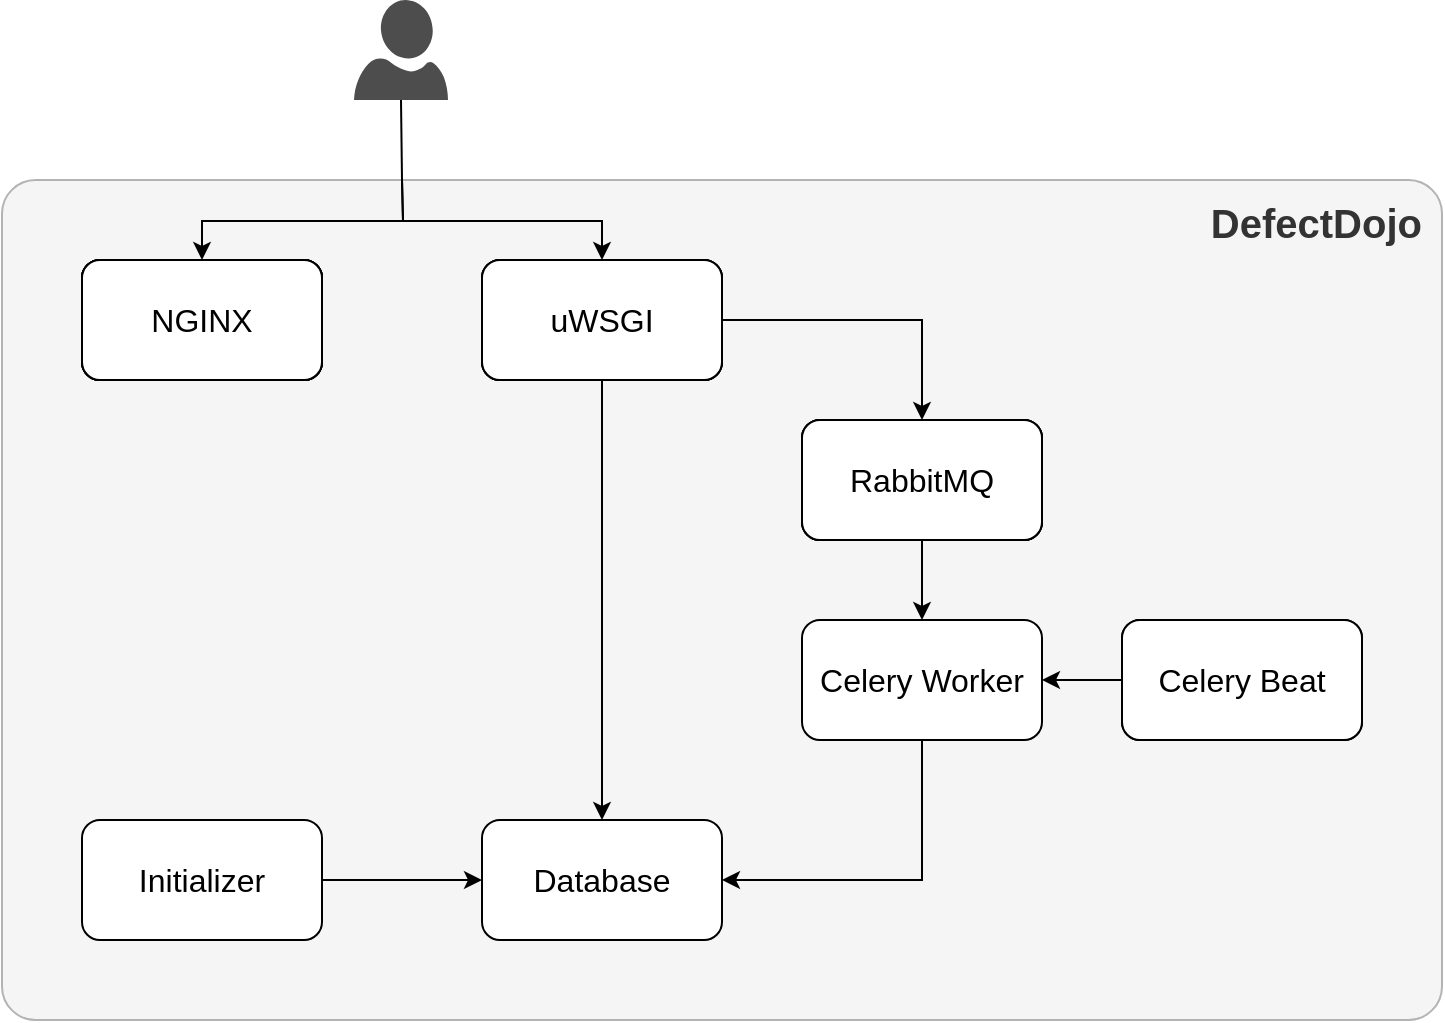<mxfile version="14.5.1" type="device"><diagram id="ZZP8Zu6n5XPSBDd6VI2n" name="Seite-1"><mxGraphModel dx="1089" dy="850" grid="1" gridSize="10" guides="1" tooltips="1" connect="1" arrows="1" fold="1" page="1" pageScale="1" pageWidth="1169" pageHeight="827" math="0" shadow="0"><root><mxCell id="0"/><mxCell id="1" parent="0"/><mxCell id="qDOIHDmrKmDG1vFTujrx-7" value="&lt;b style=&quot;font-size: 20px;&quot;&gt;DefectDojo&lt;/b&gt;" style="rounded=1;whiteSpace=wrap;html=1;arcSize=4;fillColor=#f5f5f5;fontSize=20;align=right;verticalAlign=top;spacing=5;spacingRight=5;fontColor=#333333;strokeColor=#B3B3B3;" parent="1" vertex="1"><mxGeometry x="120" y="120" width="720" height="420" as="geometry"/></mxCell><mxCell id="qDOIHDmrKmDG1vFTujrx-1" value="NGINX" style="rounded=1;whiteSpace=wrap;html=1;fontSize=16;" parent="1" vertex="1"><mxGeometry x="160" y="160" width="120" height="60" as="geometry"/></mxCell><mxCell id="qDOIHDmrKmDG1vFTujrx-14" style="edgeStyle=orthogonalEdgeStyle;rounded=0;orthogonalLoop=1;jettySize=auto;html=1;exitX=1;exitY=0.5;exitDx=0;exitDy=0;entryX=0.5;entryY=0;entryDx=0;entryDy=0;fontSize=16;" parent="1" source="qDOIHDmrKmDG1vFTujrx-2" target="qDOIHDmrKmDG1vFTujrx-13" edge="1"><mxGeometry relative="1" as="geometry"/></mxCell><mxCell id="qDOIHDmrKmDG1vFTujrx-2" value="uWSGI" style="rounded=1;whiteSpace=wrap;html=1;fontSize=16;" parent="1" vertex="1"><mxGeometry x="360" y="160" width="120" height="60" as="geometry"/></mxCell><mxCell id="qDOIHDmrKmDG1vFTujrx-3" value="Database" style="rounded=1;whiteSpace=wrap;html=1;fontSize=16;" parent="1" vertex="1"><mxGeometry x="360" y="440" width="120" height="60" as="geometry"/></mxCell><mxCell id="qDOIHDmrKmDG1vFTujrx-4" value="Celery Worker" style="rounded=1;whiteSpace=wrap;html=1;fontSize=16;" parent="1" vertex="1"><mxGeometry x="520" y="340" width="120" height="60" as="geometry"/></mxCell><mxCell id="qDOIHDmrKmDG1vFTujrx-5" value="Celery Beat" style="rounded=1;whiteSpace=wrap;html=1;fontSize=16;" parent="1" vertex="1"><mxGeometry x="680" y="340" width="120" height="60" as="geometry"/></mxCell><mxCell id="qDOIHDmrKmDG1vFTujrx-6" value="" style="aspect=fixed;pointerEvents=1;shadow=0;dashed=0;html=1;strokeColor=none;labelPosition=center;verticalLabelPosition=bottom;verticalAlign=top;align=center;shape=mxgraph.azure.user;fontSize=16;fillColor=#4D4D4D;" parent="1" vertex="1"><mxGeometry x="296" y="30" width="47" height="50" as="geometry"/></mxCell><mxCell id="qDOIHDmrKmDG1vFTujrx-8" value="" style="endArrow=none;html=1;exitX=0.5;exitY=0;exitDx=0;exitDy=0;endFill=0;startArrow=classic;startFill=1;fontSize=16;edgeStyle=orthogonalEdgeStyle;rounded=0;entryX=0.5;entryY=1;entryDx=0;entryDy=0;" parent="1" source="qDOIHDmrKmDG1vFTujrx-1" edge="1"><mxGeometry width="50" height="50" relative="1" as="geometry"><mxPoint x="270" y="300" as="sourcePoint"/><mxPoint x="320.0" y="120" as="targetPoint"/></mxGeometry></mxCell><mxCell id="qDOIHDmrKmDG1vFTujrx-9" value="" style="endArrow=none;html=1;exitX=0.5;exitY=0;exitDx=0;exitDy=0;endFill=0;startArrow=classic;startFill=1;fontSize=16;edgeStyle=orthogonalEdgeStyle;rounded=0;entryX=0.5;entryY=1;entryDx=0;entryDy=0;" parent="1" source="qDOIHDmrKmDG1vFTujrx-2" edge="1"><mxGeometry width="50" height="50" relative="1" as="geometry"><mxPoint x="230" y="170" as="sourcePoint"/><mxPoint x="320.0" y="120" as="targetPoint"/></mxGeometry></mxCell><mxCell id="qDOIHDmrKmDG1vFTujrx-11" value="" style="endArrow=none;html=1;exitX=0.5;exitY=0;exitDx=0;exitDy=0;endFill=0;startArrow=classic;startFill=1;entryX=0.5;entryY=1;entryDx=0;entryDy=0;fontSize=16;" parent="1" source="qDOIHDmrKmDG1vFTujrx-3" target="qDOIHDmrKmDG1vFTujrx-2" edge="1"><mxGeometry width="50" height="50" relative="1" as="geometry"><mxPoint x="430" y="170" as="sourcePoint"/><mxPoint x="330" y="130" as="targetPoint"/></mxGeometry></mxCell><mxCell id="qDOIHDmrKmDG1vFTujrx-12" value="" style="endArrow=none;html=1;exitX=1;exitY=0.5;exitDx=0;exitDy=0;startArrow=classic;startFill=1;endFill=0;entryX=0.5;entryY=1;entryDx=0;entryDy=0;edgeStyle=orthogonalEdgeStyle;rounded=0;fontSize=16;" parent="1" source="qDOIHDmrKmDG1vFTujrx-3" target="qDOIHDmrKmDG1vFTujrx-4" edge="1"><mxGeometry width="50" height="50" relative="1" as="geometry"><mxPoint x="437.56" y="228.5" as="sourcePoint"/><mxPoint x="230" y="410" as="targetPoint"/></mxGeometry></mxCell><mxCell id="qDOIHDmrKmDG1vFTujrx-15" style="edgeStyle=orthogonalEdgeStyle;rounded=0;orthogonalLoop=1;jettySize=auto;html=1;exitX=0.5;exitY=1;exitDx=0;exitDy=0;entryX=0.5;entryY=0;entryDx=0;entryDy=0;fontSize=16;" parent="1" source="qDOIHDmrKmDG1vFTujrx-13" target="qDOIHDmrKmDG1vFTujrx-4" edge="1"><mxGeometry relative="1" as="geometry"/></mxCell><mxCell id="qDOIHDmrKmDG1vFTujrx-13" value="RabbitMQ" style="rounded=1;whiteSpace=wrap;html=1;fontSize=16;" parent="1" vertex="1"><mxGeometry x="520" y="240" width="120" height="60" as="geometry"/></mxCell><mxCell id="qDOIHDmrKmDG1vFTujrx-18" style="edgeStyle=orthogonalEdgeStyle;rounded=0;orthogonalLoop=1;jettySize=auto;html=1;exitX=0;exitY=0.5;exitDx=0;exitDy=0;entryX=1;entryY=0.5;entryDx=0;entryDy=0;fontSize=16;" parent="1" source="qDOIHDmrKmDG1vFTujrx-5" target="qDOIHDmrKmDG1vFTujrx-4" edge="1"><mxGeometry relative="1" as="geometry"><mxPoint x="590" y="310" as="sourcePoint"/><mxPoint x="590" y="350" as="targetPoint"/></mxGeometry></mxCell><mxCell id="qDOIHDmrKmDG1vFTujrx-19" value="NGINX" style="rounded=1;whiteSpace=wrap;html=1;fontSize=16;" parent="1" vertex="1"><mxGeometry x="160" y="160" width="120" height="60" as="geometry"/></mxCell><mxCell id="qDOIHDmrKmDG1vFTujrx-20" value="uWSGI" style="rounded=1;whiteSpace=wrap;html=1;fontSize=16;" parent="1" vertex="1"><mxGeometry x="360" y="160" width="120" height="60" as="geometry"/></mxCell><mxCell id="qDOIHDmrKmDG1vFTujrx-21" value="RabbitMQ" style="rounded=1;whiteSpace=wrap;html=1;fontSize=16;" parent="1" vertex="1"><mxGeometry x="520" y="240" width="120" height="60" as="geometry"/></mxCell><mxCell id="qDOIHDmrKmDG1vFTujrx-22" value="NGINX" style="rounded=1;whiteSpace=wrap;html=1;fontSize=16;" parent="1" vertex="1"><mxGeometry x="160" y="160" width="120" height="60" as="geometry"/></mxCell><mxCell id="qDOIHDmrKmDG1vFTujrx-23" value="uWSGI" style="rounded=1;whiteSpace=wrap;html=1;fontSize=16;" parent="1" vertex="1"><mxGeometry x="360" y="160" width="120" height="60" as="geometry"/></mxCell><mxCell id="qDOIHDmrKmDG1vFTujrx-24" value="RabbitMQ" style="rounded=1;whiteSpace=wrap;html=1;fontSize=16;" parent="1" vertex="1"><mxGeometry x="520" y="240" width="120" height="60" as="geometry"/></mxCell><mxCell id="qDOIHDmrKmDG1vFTujrx-25" value="Celery Beat" style="rounded=1;whiteSpace=wrap;html=1;fontSize=16;" parent="1" vertex="1"><mxGeometry x="680" y="340" width="120" height="60" as="geometry"/></mxCell><mxCell id="qDOIHDmrKmDG1vFTujrx-26" value="" style="endArrow=none;html=1;endFill=0;startArrow=none;startFill=0;fontSize=16;entryX=0.5;entryY=1;entryDx=0;entryDy=0;entryPerimeter=0;exitX=0.5;exitY=1;exitDx=0;exitDy=0;" parent="1" target="qDOIHDmrKmDG1vFTujrx-6" edge="1"><mxGeometry width="50" height="50" relative="1" as="geometry"><mxPoint x="320.0" y="120" as="sourcePoint"/><mxPoint x="330" y="130" as="targetPoint"/></mxGeometry></mxCell><mxCell id="qDOIHDmrKmDG1vFTujrx-27" value="NGINX" style="rounded=1;whiteSpace=wrap;html=1;fontSize=16;" parent="1" vertex="1"><mxGeometry x="160" y="160" width="120" height="60" as="geometry"/></mxCell><mxCell id="qDOIHDmrKmDG1vFTujrx-29" value="NGINX" style="rounded=1;whiteSpace=wrap;html=1;fontSize=16;" parent="1" vertex="1"><mxGeometry x="160" y="160" width="120" height="60" as="geometry"/></mxCell><mxCell id="NelTCLavVRySMfsXcr1T-1" value="Initializer" style="rounded=1;whiteSpace=wrap;html=1;fontSize=16;" vertex="1" parent="1"><mxGeometry x="160" y="440" width="120" height="60" as="geometry"/></mxCell><mxCell id="NelTCLavVRySMfsXcr1T-2" style="edgeStyle=orthogonalEdgeStyle;rounded=0;orthogonalLoop=1;jettySize=auto;html=1;exitX=1;exitY=0.5;exitDx=0;exitDy=0;entryX=0;entryY=0.5;entryDx=0;entryDy=0;fontSize=16;" edge="1" parent="1" source="NelTCLavVRySMfsXcr1T-1" target="qDOIHDmrKmDG1vFTujrx-3"><mxGeometry relative="1" as="geometry"><mxPoint x="590" y="310" as="sourcePoint"/><mxPoint x="590" y="350" as="targetPoint"/></mxGeometry></mxCell></root></mxGraphModel></diagram></mxfile>